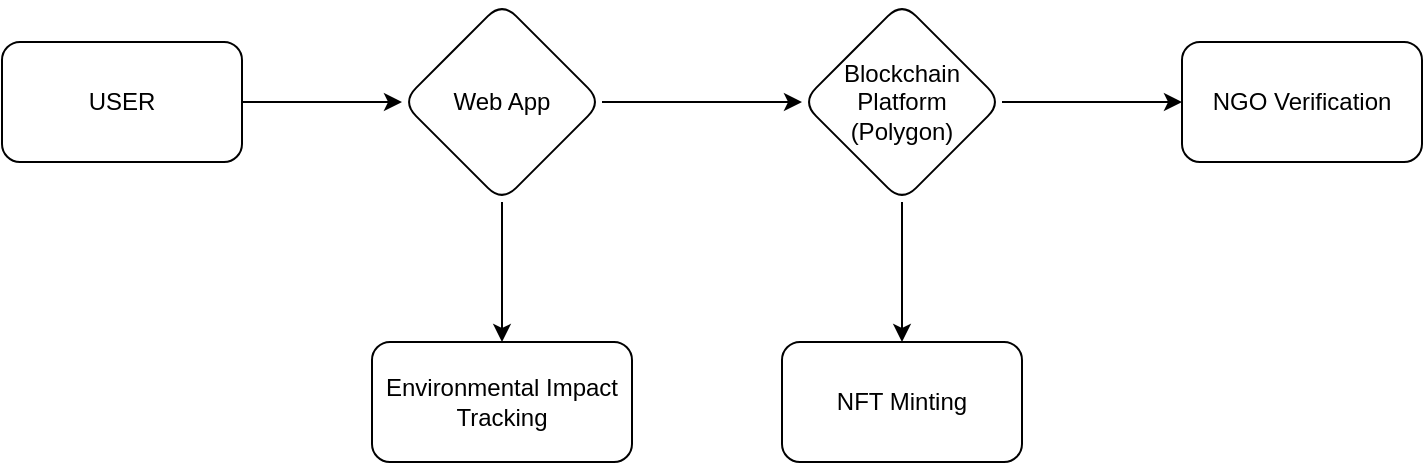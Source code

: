 <mxfile version="26.2.12">
  <diagram id="C5RBs43oDa-KdzZeNtuy" name="Page-1">
    <mxGraphModel dx="1044" dy="567" grid="1" gridSize="10" guides="1" tooltips="1" connect="1" arrows="1" fold="1" page="1" pageScale="1" pageWidth="827" pageHeight="1169" math="0" shadow="0">
      <root>
        <mxCell id="WIyWlLk6GJQsqaUBKTNV-0" />
        <mxCell id="WIyWlLk6GJQsqaUBKTNV-1" parent="WIyWlLk6GJQsqaUBKTNV-0" />
        <mxCell id="RYbKcA7-CBiTDcBswhLT-4" value="" style="edgeStyle=orthogonalEdgeStyle;rounded=0;orthogonalLoop=1;jettySize=auto;html=1;" edge="1" parent="WIyWlLk6GJQsqaUBKTNV-1" source="RYbKcA7-CBiTDcBswhLT-0" target="RYbKcA7-CBiTDcBswhLT-3">
          <mxGeometry relative="1" as="geometry" />
        </mxCell>
        <mxCell id="RYbKcA7-CBiTDcBswhLT-0" value="USER" style="rounded=1;whiteSpace=wrap;html=1;" vertex="1" parent="WIyWlLk6GJQsqaUBKTNV-1">
          <mxGeometry x="40" y="250" width="120" height="60" as="geometry" />
        </mxCell>
        <mxCell id="RYbKcA7-CBiTDcBswhLT-10" value="" style="edgeStyle=orthogonalEdgeStyle;rounded=0;orthogonalLoop=1;jettySize=auto;html=1;" edge="1" parent="WIyWlLk6GJQsqaUBKTNV-1" source="RYbKcA7-CBiTDcBswhLT-3" target="RYbKcA7-CBiTDcBswhLT-9">
          <mxGeometry relative="1" as="geometry" />
        </mxCell>
        <mxCell id="RYbKcA7-CBiTDcBswhLT-14" value="" style="edgeStyle=orthogonalEdgeStyle;rounded=0;orthogonalLoop=1;jettySize=auto;html=1;" edge="1" parent="WIyWlLk6GJQsqaUBKTNV-1" source="RYbKcA7-CBiTDcBswhLT-3" target="RYbKcA7-CBiTDcBswhLT-13">
          <mxGeometry relative="1" as="geometry" />
        </mxCell>
        <mxCell id="RYbKcA7-CBiTDcBswhLT-3" value="Web App" style="rhombus;whiteSpace=wrap;html=1;rounded=1;" vertex="1" parent="WIyWlLk6GJQsqaUBKTNV-1">
          <mxGeometry x="240" y="230" width="100" height="100" as="geometry" />
        </mxCell>
        <mxCell id="RYbKcA7-CBiTDcBswhLT-12" value="" style="edgeStyle=orthogonalEdgeStyle;rounded=0;orthogonalLoop=1;jettySize=auto;html=1;" edge="1" parent="WIyWlLk6GJQsqaUBKTNV-1" source="RYbKcA7-CBiTDcBswhLT-9" target="RYbKcA7-CBiTDcBswhLT-11">
          <mxGeometry relative="1" as="geometry" />
        </mxCell>
        <mxCell id="RYbKcA7-CBiTDcBswhLT-16" value="" style="edgeStyle=orthogonalEdgeStyle;rounded=0;orthogonalLoop=1;jettySize=auto;html=1;" edge="1" parent="WIyWlLk6GJQsqaUBKTNV-1" source="RYbKcA7-CBiTDcBswhLT-9" target="RYbKcA7-CBiTDcBswhLT-15">
          <mxGeometry relative="1" as="geometry" />
        </mxCell>
        <mxCell id="RYbKcA7-CBiTDcBswhLT-9" value="Blockchain Platform (Polygon)" style="rhombus;whiteSpace=wrap;html=1;rounded=1;" vertex="1" parent="WIyWlLk6GJQsqaUBKTNV-1">
          <mxGeometry x="440" y="230" width="100" height="100" as="geometry" />
        </mxCell>
        <mxCell id="RYbKcA7-CBiTDcBswhLT-11" value="NGO Verification" style="whiteSpace=wrap;html=1;rounded=1;" vertex="1" parent="WIyWlLk6GJQsqaUBKTNV-1">
          <mxGeometry x="630" y="250" width="120" height="60" as="geometry" />
        </mxCell>
        <mxCell id="RYbKcA7-CBiTDcBswhLT-13" value="Environmental Impact Tracking" style="whiteSpace=wrap;html=1;rounded=1;" vertex="1" parent="WIyWlLk6GJQsqaUBKTNV-1">
          <mxGeometry x="225" y="400" width="130" height="60" as="geometry" />
        </mxCell>
        <mxCell id="RYbKcA7-CBiTDcBswhLT-15" value="NFT Minting" style="whiteSpace=wrap;html=1;rounded=1;" vertex="1" parent="WIyWlLk6GJQsqaUBKTNV-1">
          <mxGeometry x="430" y="400" width="120" height="60" as="geometry" />
        </mxCell>
      </root>
    </mxGraphModel>
  </diagram>
</mxfile>
